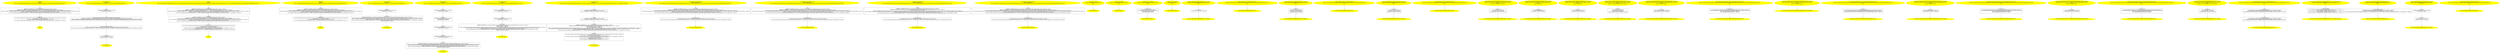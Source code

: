 /* @generated */
digraph cfg {
"bar#13629960763458822780.27859d4aca4c920a20241f1b78082005_1" [label="1: Start bar\nFormals: \nLocals:  func:bar::lambda_shared_lambda_lambda1.cpp:9:15 0$?%__sil_tmpSIL_materialize_temp__n$5:bar::lambda_shared_lambda_lambda1.cpp:9:15 \n  " color=yellow style=filled]
	

	 "bar#13629960763458822780.27859d4aca4c920a20241f1b78082005_1" -> "bar#13629960763458822780.27859d4aca4c920a20241f1b78082005_4" ;
"bar#13629960763458822780.27859d4aca4c920a20241f1b78082005_2" [label="2: Exit bar \n  " color=yellow style=filled]
	

"bar#13629960763458822780.27859d4aca4c920a20241f1b78082005_3" [label="3:  Return Stmt \n   n$1=_fun_bar::lambda_shared_lambda_lambda1.cpp:9:15::operator()(&func:bar::lambda_shared_lambda_lambda1.cpp:9:15&) [line 13, column 14]\n  *&return:int=(7 / n$1) [line 13, column 3]\n  _=*&func:bar::lambda_shared_lambda_lambda1.cpp:9:15 [line 13, column 19]\n  n$3=_fun_bar::lambda_shared_lambda_lambda1.cpp:9:15::~(&func:bar::lambda_shared_lambda_lambda1.cpp:9:15*) injected [line 13, column 19]\n " shape="box"]
	

	 "bar#13629960763458822780.27859d4aca4c920a20241f1b78082005_3" -> "bar#13629960763458822780.27859d4aca4c920a20241f1b78082005_2" ;
"bar#13629960763458822780.27859d4aca4c920a20241f1b78082005_4" [label="4:  DeclStmt \n   VARIABLE_DECLARED(func:bar::lambda_shared_lambda_lambda1.cpp:9:15); [line 9, column 3]\n  VARIABLE_DECLARED(0$?%__sil_tmpSIL_materialize_temp__n$5:bar::lambda_shared_lambda_lambda1.cpp:9:15); [line 9, column 15]\n  *&0$?%__sil_tmpSIL_materialize_temp__n$5:bar::lambda_shared_lambda_lambda1.cpp:9:15=(_fun_bar::lambda_shared_lambda_lambda1.cpp:9:15::operator()) [line 9, column 15]\n  n$9=_fun_bar::lambda_shared_lambda_lambda1.cpp:9:15::(&func:bar::lambda_shared_lambda_lambda1.cpp:9:15*,&0$?%__sil_tmpSIL_materialize_temp__n$5:bar::lambda_shared_lambda_lambda1.cpp:9:15&) [line 9, column 15]\n  _=*&0$?%__sil_tmpSIL_materialize_temp__n$5:bar::lambda_shared_lambda_lambda1.cpp:9:15 [line 12, column 3]\n  n$7=_fun_bar::lambda_shared_lambda_lambda1.cpp:9:15::~(&0$?%__sil_tmpSIL_materialize_temp__n$5:bar::lambda_shared_lambda_lambda1.cpp:9:15*) injected [line 12, column 3]\n " shape="box"]
	

	 "bar#13629960763458822780.27859d4aca4c920a20241f1b78082005_4" -> "bar#13629960763458822780.27859d4aca4c920a20241f1b78082005_3" ;
"capture_by_ref#4375601249296069049.1d794578c048d96b25fb1e90dbaa8225_1" [label="1: Start capture_by_ref\nFormals: \nLocals:  0$?%__sil_tmpSIL_materialize_temp__n$1:capture_by_ref::lambda_shared_lambda_lambda1.cpp:36:3 x:int \n  " color=yellow style=filled]
	

	 "capture_by_ref#4375601249296069049.1d794578c048d96b25fb1e90dbaa8225_1" -> "capture_by_ref#4375601249296069049.1d794578c048d96b25fb1e90dbaa8225_6" ;
"capture_by_ref#4375601249296069049.1d794578c048d96b25fb1e90dbaa8225_2" [label="2: Exit capture_by_ref \n  " color=yellow style=filled]
	

"capture_by_ref#4375601249296069049.1d794578c048d96b25fb1e90dbaa8225_3" [label="3:  Return Stmt \n   n$0=*&x:int [line 37, column 10]\n  *&return:int=n$0 [line 37, column 3]\n " shape="box"]
	

	 "capture_by_ref#4375601249296069049.1d794578c048d96b25fb1e90dbaa8225_3" -> "capture_by_ref#4375601249296069049.1d794578c048d96b25fb1e90dbaa8225_2" ;
"capture_by_ref#4375601249296069049.1d794578c048d96b25fb1e90dbaa8225_4" [label="4:  Destruction(temporaries cleanup) \n   _=*&0$?%__sil_tmpSIL_materialize_temp__n$1:capture_by_ref::lambda_shared_lambda_lambda1.cpp:36:3 [line 36, column 19]\n  n$3=_fun_capture_by_ref::lambda_shared_lambda_lambda1.cpp:36:3::~(&0$?%__sil_tmpSIL_materialize_temp__n$1:capture_by_ref::lambda_shared_lambda_lambda1.cpp:36:3*) injected [line 36, column 19]\n " shape="box"]
	

	 "capture_by_ref#4375601249296069049.1d794578c048d96b25fb1e90dbaa8225_4" -> "capture_by_ref#4375601249296069049.1d794578c048d96b25fb1e90dbaa8225_3" ;
"capture_by_ref#4375601249296069049.1d794578c048d96b25fb1e90dbaa8225_5" [label="5:  Call _fun_capture_by_ref::lambda_shared_lambda_lambda1.cpp:36:3::operator() \n   VARIABLE_DECLARED(0$?%__sil_tmpSIL_materialize_temp__n$1:capture_by_ref::lambda_shared_lambda_lambda1.cpp:36:3); [line 36, column 3]\n  *&0$?%__sil_tmpSIL_materialize_temp__n$1:capture_by_ref::lambda_shared_lambda_lambda1.cpp:36:3=(_fun_capture_by_ref::lambda_shared_lambda_lambda1.cpp:36:3::operator(),&x) [line 36, column 3]\n  n$6=_fun_capture_by_ref::lambda_shared_lambda_lambda1.cpp:36:3::operator()(&0$?%__sil_tmpSIL_materialize_temp__n$1:capture_by_ref::lambda_shared_lambda_lambda1.cpp:36:3&) [line 36, column 3]\n " shape="box"]
	

	 "capture_by_ref#4375601249296069049.1d794578c048d96b25fb1e90dbaa8225_5" -> "capture_by_ref#4375601249296069049.1d794578c048d96b25fb1e90dbaa8225_4" ;
"capture_by_ref#4375601249296069049.1d794578c048d96b25fb1e90dbaa8225_6" [label="6:  DeclStmt \n   VARIABLE_DECLARED(x:int); [line 35, column 3]\n  *&x:int=0 [line 35, column 3]\n " shape="box"]
	

	 "capture_by_ref#4375601249296069049.1d794578c048d96b25fb1e90dbaa8225_6" -> "capture_by_ref#4375601249296069049.1d794578c048d96b25fb1e90dbaa8225_5" ;
"foo#972162870672026475.86d7db357d6a36081d09067fb38ce85e_1" [label="1: Start foo\nFormals: \nLocals:  y:foo::lambda_shared_lambda_lambda1.cpp:18:12 0$?%__sil_tmpSIL_materialize_temp__n$7:foo::lambda_shared_lambda_lambda1.cpp:18:12 unused:foo::lambda_shared_lambda_lambda1.cpp:17:17 0$?%__sil_tmpSIL_materialize_temp__n$12:foo::lambda_shared_lambda_lambda1.cpp:17:17 \n  " color=yellow style=filled]
	

	 "foo#972162870672026475.86d7db357d6a36081d09067fb38ce85e_1" -> "foo#972162870672026475.86d7db357d6a36081d09067fb38ce85e_5" ;
"foo#972162870672026475.86d7db357d6a36081d09067fb38ce85e_2" [label="2: Exit foo \n  " color=yellow style=filled]
	

"foo#972162870672026475.86d7db357d6a36081d09067fb38ce85e_3" [label="3:  Return Stmt \n   n$1=_fun_foo::lambda_shared_lambda_lambda1.cpp:18:12::operator()(&y:foo::lambda_shared_lambda_lambda1.cpp:18:12&,3:int) [line 19, column 19]\n  *&return:int=(5 / (4 - n$1)) [line 19, column 3]\n  _=*&y:foo::lambda_shared_lambda_lambda1.cpp:18:12 [line 19, column 23]\n  n$3=_fun_foo::lambda_shared_lambda_lambda1.cpp:18:12::~(&y:foo::lambda_shared_lambda_lambda1.cpp:18:12*) injected [line 19, column 23]\n  _=*&unused:foo::lambda_shared_lambda_lambda1.cpp:17:17 [line 19, column 23]\n  n$5=_fun_foo::lambda_shared_lambda_lambda1.cpp:17:17::~(&unused:foo::lambda_shared_lambda_lambda1.cpp:17:17*) injected [line 19, column 23]\n " shape="box"]
	

	 "foo#972162870672026475.86d7db357d6a36081d09067fb38ce85e_3" -> "foo#972162870672026475.86d7db357d6a36081d09067fb38ce85e_2" ;
"foo#972162870672026475.86d7db357d6a36081d09067fb38ce85e_4" [label="4:  DeclStmt \n   VARIABLE_DECLARED(y:foo::lambda_shared_lambda_lambda1.cpp:18:12); [line 18, column 3]\n  VARIABLE_DECLARED(0$?%__sil_tmpSIL_materialize_temp__n$7:foo::lambda_shared_lambda_lambda1.cpp:18:12); [line 18, column 12]\n  *&0$?%__sil_tmpSIL_materialize_temp__n$7:foo::lambda_shared_lambda_lambda1.cpp:18:12=(_fun_foo::lambda_shared_lambda_lambda1.cpp:18:12::operator()) [line 18, column 12]\n  n$11=_fun_foo::lambda_shared_lambda_lambda1.cpp:18:12::(&y:foo::lambda_shared_lambda_lambda1.cpp:18:12*,&0$?%__sil_tmpSIL_materialize_temp__n$7:foo::lambda_shared_lambda_lambda1.cpp:18:12&) [line 18, column 12]\n  _=*&0$?%__sil_tmpSIL_materialize_temp__n$7:foo::lambda_shared_lambda_lambda1.cpp:18:12 [line 18, column 36]\n  n$9=_fun_foo::lambda_shared_lambda_lambda1.cpp:18:12::~(&0$?%__sil_tmpSIL_materialize_temp__n$7:foo::lambda_shared_lambda_lambda1.cpp:18:12*) injected [line 18, column 36]\n " shape="box"]
	

	 "foo#972162870672026475.86d7db357d6a36081d09067fb38ce85e_4" -> "foo#972162870672026475.86d7db357d6a36081d09067fb38ce85e_3" ;
"foo#972162870672026475.86d7db357d6a36081d09067fb38ce85e_5" [label="5:  DeclStmt \n   VARIABLE_DECLARED(unused:foo::lambda_shared_lambda_lambda1.cpp:17:17); [line 17, column 3]\n  VARIABLE_DECLARED(0$?%__sil_tmpSIL_materialize_temp__n$12:foo::lambda_shared_lambda_lambda1.cpp:17:17); [line 17, column 17]\n  *&0$?%__sil_tmpSIL_materialize_temp__n$12:foo::lambda_shared_lambda_lambda1.cpp:17:17=(_fun_foo::lambda_shared_lambda_lambda1.cpp:17:17::operator()) [line 17, column 17]\n  n$16=_fun_foo::lambda_shared_lambda_lambda1.cpp:17:17::(&unused:foo::lambda_shared_lambda_lambda1.cpp:17:17*,&0$?%__sil_tmpSIL_materialize_temp__n$12:foo::lambda_shared_lambda_lambda1.cpp:17:17&) [line 17, column 17]\n  _=*&0$?%__sil_tmpSIL_materialize_temp__n$12:foo::lambda_shared_lambda_lambda1.cpp:17:17 [line 17, column 38]\n  n$14=_fun_foo::lambda_shared_lambda_lambda1.cpp:17:17::~(&0$?%__sil_tmpSIL_materialize_temp__n$12:foo::lambda_shared_lambda_lambda1.cpp:17:17*) injected [line 17, column 38]\n " shape="box"]
	

	 "foo#972162870672026475.86d7db357d6a36081d09067fb38ce85e_5" -> "foo#972162870672026475.86d7db357d6a36081d09067fb38ce85e_4" ;
"fooOK#5521302935427608539.9c36ec052efdd50972817d895666852a_1" [label="1: Start fooOK\nFormals: \nLocals:  y:fooOK::lambda_shared_lambda_lambda1.cpp:24:12 0$?%__sil_tmpSIL_materialize_temp__n$5:fooOK::lambda_shared_lambda_lambda1.cpp:24:12 \n  " color=yellow style=filled]
	

	 "fooOK#5521302935427608539.9c36ec052efdd50972817d895666852a_1" -> "fooOK#5521302935427608539.9c36ec052efdd50972817d895666852a_4" ;
"fooOK#5521302935427608539.9c36ec052efdd50972817d895666852a_2" [label="2: Exit fooOK \n  " color=yellow style=filled]
	

"fooOK#5521302935427608539.9c36ec052efdd50972817d895666852a_3" [label="3:  Return Stmt \n   n$1=_fun_fooOK::lambda_shared_lambda_lambda1.cpp:24:12::operator()(&y:fooOK::lambda_shared_lambda_lambda1.cpp:24:12&,3:int) [line 25, column 19]\n  *&return:int=(5 / (4 - n$1)) [line 25, column 3]\n  _=*&y:fooOK::lambda_shared_lambda_lambda1.cpp:24:12 [line 25, column 23]\n  n$3=_fun_fooOK::lambda_shared_lambda_lambda1.cpp:24:12::~(&y:fooOK::lambda_shared_lambda_lambda1.cpp:24:12*) injected [line 25, column 23]\n " shape="box"]
	

	 "fooOK#5521302935427608539.9c36ec052efdd50972817d895666852a_3" -> "fooOK#5521302935427608539.9c36ec052efdd50972817d895666852a_2" ;
"fooOK#5521302935427608539.9c36ec052efdd50972817d895666852a_4" [label="4:  DeclStmt \n   VARIABLE_DECLARED(y:fooOK::lambda_shared_lambda_lambda1.cpp:24:12); [line 24, column 3]\n  VARIABLE_DECLARED(0$?%__sil_tmpSIL_materialize_temp__n$5:fooOK::lambda_shared_lambda_lambda1.cpp:24:12); [line 24, column 12]\n  *&0$?%__sil_tmpSIL_materialize_temp__n$5:fooOK::lambda_shared_lambda_lambda1.cpp:24:12=(_fun_fooOK::lambda_shared_lambda_lambda1.cpp:24:12::operator()) [line 24, column 12]\n  n$9=_fun_fooOK::lambda_shared_lambda_lambda1.cpp:24:12::(&y:fooOK::lambda_shared_lambda_lambda1.cpp:24:12*,&0$?%__sil_tmpSIL_materialize_temp__n$5:fooOK::lambda_shared_lambda_lambda1.cpp:24:12&) [line 24, column 12]\n  _=*&0$?%__sil_tmpSIL_materialize_temp__n$5:fooOK::lambda_shared_lambda_lambda1.cpp:24:12 [line 24, column 36]\n  n$7=_fun_fooOK::lambda_shared_lambda_lambda1.cpp:24:12::~(&0$?%__sil_tmpSIL_materialize_temp__n$5:fooOK::lambda_shared_lambda_lambda1.cpp:24:12*) injected [line 24, column 36]\n " shape="box"]
	

	 "fooOK#5521302935427608539.9c36ec052efdd50972817d895666852a_4" -> "fooOK#5521302935427608539.9c36ec052efdd50972817d895666852a_3" ;
"init_capture1#11582985675627962568.58b9ce334267f411dc5e1c70bd53eb81_1" [label="1: Start init_capture1\nFormals: \nLocals:  0$?%__sil_tmpSIL_materialize_temp__n$0:init_capture1::lambda_shared_lambda_lambda1.cpp:41:10 \n  " color=yellow style=filled]
	

	 "init_capture1#11582985675627962568.58b9ce334267f411dc5e1c70bd53eb81_1" -> "init_capture1#11582985675627962568.58b9ce334267f411dc5e1c70bd53eb81_3" ;
"init_capture1#11582985675627962568.58b9ce334267f411dc5e1c70bd53eb81_2" [label="2: Exit init_capture1 \n  " color=yellow style=filled]
	

"init_capture1#11582985675627962568.58b9ce334267f411dc5e1c70bd53eb81_3" [label="3:  DeclStmt \n   VARIABLE_DECLARED(i:int); [line 41, column 10]\n  *&i:int=0 [line 41, column 10]\n " shape="box"]
	

	 "init_capture1#11582985675627962568.58b9ce334267f411dc5e1c70bd53eb81_3" -> "init_capture1#11582985675627962568.58b9ce334267f411dc5e1c70bd53eb81_4" ;
"init_capture1#11582985675627962568.58b9ce334267f411dc5e1c70bd53eb81_4" [label="4:  Return Stmt \n   VARIABLE_DECLARED(0$?%__sil_tmpSIL_materialize_temp__n$0:init_capture1::lambda_shared_lambda_lambda1.cpp:41:10); [line 41, column 10]\n  *&0$?%__sil_tmpSIL_materialize_temp__n$0:init_capture1::lambda_shared_lambda_lambda1.cpp:41:10=(_fun_init_capture1::lambda_shared_lambda_lambda1.cpp:41:10::operator(),&i) [line 41, column 10]\n  n$5=_fun_init_capture1::lambda_shared_lambda_lambda1.cpp:41:10::operator()(&0$?%__sil_tmpSIL_materialize_temp__n$0:init_capture1::lambda_shared_lambda_lambda1.cpp:41:10&) [line 41, column 10]\n  _=*&0$?%__sil_tmpSIL_materialize_temp__n$0:init_capture1::lambda_shared_lambda_lambda1.cpp:41:10 [line 41, column 34]\n  n$2=_fun_init_capture1::lambda_shared_lambda_lambda1.cpp:41:10::~(&0$?%__sil_tmpSIL_materialize_temp__n$0:init_capture1::lambda_shared_lambda_lambda1.cpp:41:10*) injected [line 41, column 34]\n  *&return:int=n$5 [line 41, column 3]\n " shape="box"]
	

	 "init_capture1#11582985675627962568.58b9ce334267f411dc5e1c70bd53eb81_4" -> "init_capture1#11582985675627962568.58b9ce334267f411dc5e1c70bd53eb81_2" ;
"init_capture2#11582143449720942167.039b5039af3b7807e4b00950523a9f3a_1" [label="1: Start init_capture2\nFormals: \nLocals:  0$?%__sil_tmpSIL_materialize_temp__n$0:init_capture2::lambda_shared_lambda_lambda1.cpp:46:10 i:int \n  " color=yellow style=filled]
	

	 "init_capture2#11582143449720942167.039b5039af3b7807e4b00950523a9f3a_1" -> "init_capture2#11582143449720942167.039b5039af3b7807e4b00950523a9f3a_7" ;
"init_capture2#11582143449720942167.039b5039af3b7807e4b00950523a9f3a_2" [label="2: Exit init_capture2 \n  " color=yellow style=filled]
	

"init_capture2#11582143449720942167.039b5039af3b7807e4b00950523a9f3a_3" [label="3:  DeclStmt \n   VARIABLE_DECLARED(c:int); [line 46, column 10]\n  *&c:int=3 [line 46, column 10]\n " shape="box"]
	

	 "init_capture2#11582143449720942167.039b5039af3b7807e4b00950523a9f3a_3" -> "init_capture2#11582143449720942167.039b5039af3b7807e4b00950523a9f3a_6" ;
"init_capture2#11582143449720942167.039b5039af3b7807e4b00950523a9f3a_4" [label="4:  DeclStmt \n   VARIABLE_DECLARED(b:int); [line 46, column 10]\n  *&b:int=0 [line 46, column 10]\n " shape="box"]
	

	 "init_capture2#11582143449720942167.039b5039af3b7807e4b00950523a9f3a_4" -> "init_capture2#11582143449720942167.039b5039af3b7807e4b00950523a9f3a_3" ;
"init_capture2#11582143449720942167.039b5039af3b7807e4b00950523a9f3a_5" [label="5:  DeclStmt \n   VARIABLE_DECLARED(a:int); [line 46, column 10]\n  n$5=*&i:int [line 46, column 15]\n  *&a:int=n$5 [line 46, column 10]\n " shape="box"]
	

	 "init_capture2#11582143449720942167.039b5039af3b7807e4b00950523a9f3a_5" -> "init_capture2#11582143449720942167.039b5039af3b7807e4b00950523a9f3a_4" ;
"init_capture2#11582143449720942167.039b5039af3b7807e4b00950523a9f3a_6" [label="6:  Return Stmt \n   VARIABLE_DECLARED(0$?%__sil_tmpSIL_materialize_temp__n$0:init_capture2::lambda_shared_lambda_lambda1.cpp:46:10); [line 46, column 10]\n  *&0$?%__sil_tmpSIL_materialize_temp__n$0:init_capture2::lambda_shared_lambda_lambda1.cpp:46:10=(_fun_init_capture2::lambda_shared_lambda_lambda1.cpp:46:10::operator(),&a,&b,&c) [line 46, column 10]\n  n$6=_fun_init_capture2::lambda_shared_lambda_lambda1.cpp:46:10::operator()(&0$?%__sil_tmpSIL_materialize_temp__n$0:init_capture2::lambda_shared_lambda_lambda1.cpp:46:10&) [line 46, column 10]\n  _=*&0$?%__sil_tmpSIL_materialize_temp__n$0:init_capture2::lambda_shared_lambda_lambda1.cpp:46:10 [line 46, column 56]\n  n$2=_fun_init_capture2::lambda_shared_lambda_lambda1.cpp:46:10::~(&0$?%__sil_tmpSIL_materialize_temp__n$0:init_capture2::lambda_shared_lambda_lambda1.cpp:46:10*) injected [line 46, column 56]\n  *&return:int=n$6 [line 46, column 3]\n " shape="box"]
	

	 "init_capture2#11582143449720942167.039b5039af3b7807e4b00950523a9f3a_6" -> "init_capture2#11582143449720942167.039b5039af3b7807e4b00950523a9f3a_2" ;
"init_capture2#11582143449720942167.039b5039af3b7807e4b00950523a9f3a_7" [label="7:  DeclStmt \n   VARIABLE_DECLARED(i:int); [line 45, column 3]\n  *&i:int=0 [line 45, column 3]\n " shape="box"]
	

	 "init_capture2#11582143449720942167.039b5039af3b7807e4b00950523a9f3a_7" -> "init_capture2#11582143449720942167.039b5039af3b7807e4b00950523a9f3a_5" ;
"normal_capture#5533029764254319855.11493b249dddd657790695e287170b84_1" [label="1: Start normal_capture\nFormals: \nLocals:  0$?%__sil_tmpSIL_materialize_temp__n$0:normal_capture::lambda_shared_lambda_lambda1.cpp:31:10 y:int x:int \n  " color=yellow style=filled]
	

	 "normal_capture#5533029764254319855.11493b249dddd657790695e287170b84_1" -> "normal_capture#5533029764254319855.11493b249dddd657790695e287170b84_5" ;
"normal_capture#5533029764254319855.11493b249dddd657790695e287170b84_2" [label="2: Exit normal_capture \n  " color=yellow style=filled]
	

"normal_capture#5533029764254319855.11493b249dddd657790695e287170b84_3" [label="3:  Return Stmt \n   VARIABLE_DECLARED(0$?%__sil_tmpSIL_materialize_temp__n$0:normal_capture::lambda_shared_lambda_lambda1.cpp:31:10); [line 31, column 10]\n  n$6=*&x:int [line 31, column 10]\n  n$5=*&y:int [line 31, column 10]\n  *&0$?%__sil_tmpSIL_materialize_temp__n$0:normal_capture::lambda_shared_lambda_lambda1.cpp:31:10=(_fun_normal_capture::lambda_shared_lambda_lambda1.cpp:31:10::operator(),([by value]n$6 &x:int),([by value]n$5 &y:int)) [line 31, column 10]\n  n$7=_fun_normal_capture::lambda_shared_lambda_lambda1.cpp:31:10::operator()(&0$?%__sil_tmpSIL_materialize_temp__n$0:normal_capture::lambda_shared_lambda_lambda1.cpp:31:10&) [line 31, column 10]\n  _=*&0$?%__sil_tmpSIL_materialize_temp__n$0:normal_capture::lambda_shared_lambda_lambda1.cpp:31:10 [line 31, column 37]\n  n$2=_fun_normal_capture::lambda_shared_lambda_lambda1.cpp:31:10::~(&0$?%__sil_tmpSIL_materialize_temp__n$0:normal_capture::lambda_shared_lambda_lambda1.cpp:31:10*) injected [line 31, column 37]\n  *&return:int=n$7 [line 31, column 3]\n " shape="box"]
	

	 "normal_capture#5533029764254319855.11493b249dddd657790695e287170b84_3" -> "normal_capture#5533029764254319855.11493b249dddd657790695e287170b84_2" ;
"normal_capture#5533029764254319855.11493b249dddd657790695e287170b84_4" [label="4:  DeclStmt \n   VARIABLE_DECLARED(y:int); [line 30, column 3]\n  *&y:int=2 [line 30, column 3]\n " shape="box"]
	

	 "normal_capture#5533029764254319855.11493b249dddd657790695e287170b84_4" -> "normal_capture#5533029764254319855.11493b249dddd657790695e287170b84_3" ;
"normal_capture#5533029764254319855.11493b249dddd657790695e287170b84_5" [label="5:  DeclStmt \n   VARIABLE_DECLARED(x:int); [line 29, column 3]\n  *&x:int=1 [line 29, column 3]\n " shape="box"]
	

	 "normal_capture#5533029764254319855.11493b249dddd657790695e287170b84_5" -> "normal_capture#5533029764254319855.11493b249dddd657790695e287170b84_4" ;
"struct_capture#7773507847510274281.f3db763dc0b20b24ec397f7802254c90_1" [label="1: Start struct_capture\nFormals: \nLocals:  f:struct_capture::lambda_shared_lambda_lambda1.cpp:77:12 0$?%__sil_tmpSIL_materialize_temp__n$9:struct_capture::lambda_shared_lambda_lambda1.cpp:77:12 y:SomeStruct x:SomeStruct \n  " color=yellow style=filled]
	

	 "struct_capture#7773507847510274281.f3db763dc0b20b24ec397f7802254c90_1" -> "struct_capture#7773507847510274281.f3db763dc0b20b24ec397f7802254c90_6" ;
"struct_capture#7773507847510274281.f3db763dc0b20b24ec397f7802254c90_2" [label="2: Exit struct_capture \n  " color=yellow style=filled]
	

"struct_capture#7773507847510274281.f3db763dc0b20b24ec397f7802254c90_3" [label="3:  Return Stmt \n   n$1=_fun_struct_capture::lambda_shared_lambda_lambda1.cpp:77:12::operator()(&f:struct_capture::lambda_shared_lambda_lambda1.cpp:77:12&) [line 78, column 10]\n  *&return:int=n$1 [line 78, column 3]\n  _=*&f:struct_capture::lambda_shared_lambda_lambda1.cpp:77:12 [line 78, column 12]\n  n$3=_fun_struct_capture::lambda_shared_lambda_lambda1.cpp:77:12::~(&f:struct_capture::lambda_shared_lambda_lambda1.cpp:77:12*) injected [line 78, column 12]\n  _=*&y:SomeStruct [line 78, column 12]\n  n$5=_fun_SomeStruct::~SomeStruct(&y:SomeStruct*) injected [line 78, column 12]\n  _=*&x:SomeStruct [line 78, column 12]\n  n$7=_fun_SomeStruct::~SomeStruct(&x:SomeStruct*) injected [line 78, column 12]\n " shape="box"]
	

	 "struct_capture#7773507847510274281.f3db763dc0b20b24ec397f7802254c90_3" -> "struct_capture#7773507847510274281.f3db763dc0b20b24ec397f7802254c90_2" ;
"struct_capture#7773507847510274281.f3db763dc0b20b24ec397f7802254c90_4" [label="4:  DeclStmt \n   VARIABLE_DECLARED(f:struct_capture::lambda_shared_lambda_lambda1.cpp:77:12); [line 77, column 3]\n  VARIABLE_DECLARED(0$?%__sil_tmpSIL_materialize_temp__n$9:struct_capture::lambda_shared_lambda_lambda1.cpp:77:12); [line 77, column 12]\n  n$14=*&x:SomeStruct [line 77, column 12]\n  n$13=*&y:SomeStruct [line 77, column 12]\n  *&0$?%__sil_tmpSIL_materialize_temp__n$9:struct_capture::lambda_shared_lambda_lambda1.cpp:77:12=(_fun_struct_capture::lambda_shared_lambda_lambda1.cpp:77:12::operator(),([by value]n$14 &x:SomeStruct),([by value]n$13 &y:SomeStruct)) [line 77, column 12]\n  n$15=_fun_struct_capture::lambda_shared_lambda_lambda1.cpp:77:12::(&f:struct_capture::lambda_shared_lambda_lambda1.cpp:77:12*,&0$?%__sil_tmpSIL_materialize_temp__n$9:struct_capture::lambda_shared_lambda_lambda1.cpp:77:12&) [line 77, column 12]\n  _=*&0$?%__sil_tmpSIL_materialize_temp__n$9:struct_capture::lambda_shared_lambda_lambda1.cpp:77:12 [line 77, column 41]\n  n$11=_fun_struct_capture::lambda_shared_lambda_lambda1.cpp:77:12::~(&0$?%__sil_tmpSIL_materialize_temp__n$9:struct_capture::lambda_shared_lambda_lambda1.cpp:77:12*) injected [line 77, column 41]\n " shape="box"]
	

	 "struct_capture#7773507847510274281.f3db763dc0b20b24ec397f7802254c90_4" -> "struct_capture#7773507847510274281.f3db763dc0b20b24ec397f7802254c90_3" ;
"struct_capture#7773507847510274281.f3db763dc0b20b24ec397f7802254c90_5" [label="5:  DeclStmt \n   VARIABLE_DECLARED(y:SomeStruct); [line 76, column 3]\n  n$16=_fun_SomeStruct::SomeStruct(&y:SomeStruct*) [line 76, column 14]\n " shape="box"]
	

	 "struct_capture#7773507847510274281.f3db763dc0b20b24ec397f7802254c90_5" -> "struct_capture#7773507847510274281.f3db763dc0b20b24ec397f7802254c90_4" ;
"struct_capture#7773507847510274281.f3db763dc0b20b24ec397f7802254c90_6" [label="6:  DeclStmt \n   VARIABLE_DECLARED(x:SomeStruct); [line 75, column 3]\n  n$17=_fun_SomeStruct::SomeStruct(&x:SomeStruct*) [line 75, column 14]\n " shape="box"]
	

	 "struct_capture#7773507847510274281.f3db763dc0b20b24ec397f7802254c90_6" -> "struct_capture#7773507847510274281.f3db763dc0b20b24ec397f7802254c90_5" ;
"capture_this_explicit#Capture#(13194085360619722149).2dba35a78268b10ad413414cc832a8f0_1" [label="1: Start Capture::capture_this_explicit\nFormals:  this:Capture*\nLocals:  lambda:Capture::capture_this_explicit::lambda_shared_lambda_lambda1.cpp:51:19 0$?%__sil_tmpSIL_materialize_temp__n$3:Capture::capture_this_explicit::lambda_shared_lambda_lambda1.cpp:51:19 \n  " color=yellow style=filled]
	

	 "capture_this_explicit#Capture#(13194085360619722149).2dba35a78268b10ad413414cc832a8f0_1" -> "capture_this_explicit#Capture#(13194085360619722149).2dba35a78268b10ad413414cc832a8f0_4" ;
"capture_this_explicit#Capture#(13194085360619722149).2dba35a78268b10ad413414cc832a8f0_2" [label="2: Exit Capture::capture_this_explicit \n  " color=yellow style=filled]
	

"capture_this_explicit#Capture#(13194085360619722149).2dba35a78268b10ad413414cc832a8f0_3" [label="3:  Destruction(Scope) \n   _=*&lambda:Capture::capture_this_explicit::lambda_shared_lambda_lambda1.cpp:51:19 [line 52, column 3]\n  n$1=_fun_Capture::capture_this_explicit::lambda_shared_lambda_lambda1.cpp:51:19::~(&lambda:Capture::capture_this_explicit::lambda_shared_lambda_lambda1.cpp:51:19*) injected [line 52, column 3]\n " shape="box"]
	

	 "capture_this_explicit#Capture#(13194085360619722149).2dba35a78268b10ad413414cc832a8f0_3" -> "capture_this_explicit#Capture#(13194085360619722149).2dba35a78268b10ad413414cc832a8f0_2" ;
"capture_this_explicit#Capture#(13194085360619722149).2dba35a78268b10ad413414cc832a8f0_4" [label="4:  DeclStmt \n   VARIABLE_DECLARED(lambda:Capture::capture_this_explicit::lambda_shared_lambda_lambda1.cpp:51:19); [line 51, column 5]\n  VARIABLE_DECLARED(0$?%__sil_tmpSIL_materialize_temp__n$3:Capture::capture_this_explicit::lambda_shared_lambda_lambda1.cpp:51:19); [line 51, column 19]\n  *&0$?%__sil_tmpSIL_materialize_temp__n$3:Capture::capture_this_explicit::lambda_shared_lambda_lambda1.cpp:51:19=(_fun_Capture::capture_this_explicit::lambda_shared_lambda_lambda1.cpp:51:19::operator(),&this) [line 51, column 19]\n  n$7=_fun_Capture::capture_this_explicit::lambda_shared_lambda_lambda1.cpp:51:19::(&lambda:Capture::capture_this_explicit::lambda_shared_lambda_lambda1.cpp:51:19*,&0$?%__sil_tmpSIL_materialize_temp__n$3:Capture::capture_this_explicit::lambda_shared_lambda_lambda1.cpp:51:19&) [line 51, column 19]\n  _=*&0$?%__sil_tmpSIL_materialize_temp__n$3:Capture::capture_this_explicit::lambda_shared_lambda_lambda1.cpp:51:19 [line 51, column 43]\n  n$5=_fun_Capture::capture_this_explicit::lambda_shared_lambda_lambda1.cpp:51:19::~(&0$?%__sil_tmpSIL_materialize_temp__n$3:Capture::capture_this_explicit::lambda_shared_lambda_lambda1.cpp:51:19*) injected [line 51, column 43]\n " shape="box"]
	

	 "capture_this_explicit#Capture#(13194085360619722149).2dba35a78268b10ad413414cc832a8f0_4" -> "capture_this_explicit#Capture#(13194085360619722149).2dba35a78268b10ad413414cc832a8f0_3" ;
"capture_this_with_auto#Capture#(15696525048884093218).38be242109186a45cc282c38962c68e2_1" [label="1: Start Capture::capture_this_with_auto\nFormals:  this:Capture*\nLocals:  lambda:Capture::capture_this_with_auto::lambda_shared_lambda_lambda1.cpp:65:19 0$?%__sil_tmpSIL_materialize_temp__n$3:Capture::capture_this_with_auto::lambda_shared_lambda_lambda1.cpp:65:19 \n  " color=yellow style=filled]
	

	 "capture_this_with_auto#Capture#(15696525048884093218).38be242109186a45cc282c38962c68e2_1" -> "capture_this_with_auto#Capture#(15696525048884093218).38be242109186a45cc282c38962c68e2_4" ;
"capture_this_with_auto#Capture#(15696525048884093218).38be242109186a45cc282c38962c68e2_2" [label="2: Exit Capture::capture_this_with_auto \n  " color=yellow style=filled]
	

"capture_this_with_auto#Capture#(15696525048884093218).38be242109186a45cc282c38962c68e2_3" [label="3:  Destruction(Scope) \n   _=*&lambda:Capture::capture_this_with_auto::lambda_shared_lambda_lambda1.cpp:65:19 [line 66, column 3]\n  n$1=_fun_Capture::capture_this_with_auto::lambda_shared_lambda_lambda1.cpp:65:19::~(&lambda:Capture::capture_this_with_auto::lambda_shared_lambda_lambda1.cpp:65:19*) injected [line 66, column 3]\n " shape="box"]
	

	 "capture_this_with_auto#Capture#(15696525048884093218).38be242109186a45cc282c38962c68e2_3" -> "capture_this_with_auto#Capture#(15696525048884093218).38be242109186a45cc282c38962c68e2_2" ;
"capture_this_with_auto#Capture#(15696525048884093218).38be242109186a45cc282c38962c68e2_4" [label="4:  DeclStmt \n   VARIABLE_DECLARED(lambda:Capture::capture_this_with_auto::lambda_shared_lambda_lambda1.cpp:65:19); [line 65, column 5]\n  VARIABLE_DECLARED(0$?%__sil_tmpSIL_materialize_temp__n$3:Capture::capture_this_with_auto::lambda_shared_lambda_lambda1.cpp:65:19); [line 65, column 19]\n  *&0$?%__sil_tmpSIL_materialize_temp__n$3:Capture::capture_this_with_auto::lambda_shared_lambda_lambda1.cpp:65:19=(_fun_Capture::capture_this_with_auto::lambda_shared_lambda_lambda1.cpp:65:19::operator(),&this) [line 65, column 19]\n  n$7=_fun_Capture::capture_this_with_auto::lambda_shared_lambda_lambda1.cpp:65:19::(&lambda:Capture::capture_this_with_auto::lambda_shared_lambda_lambda1.cpp:65:19*,&0$?%__sil_tmpSIL_materialize_temp__n$3:Capture::capture_this_with_auto::lambda_shared_lambda_lambda1.cpp:65:19&) [line 65, column 19]\n  _=*&0$?%__sil_tmpSIL_materialize_temp__n$3:Capture::capture_this_with_auto::lambda_shared_lambda_lambda1.cpp:65:19 [line 65, column 40]\n  n$5=_fun_Capture::capture_this_with_auto::lambda_shared_lambda_lambda1.cpp:65:19::~(&0$?%__sil_tmpSIL_materialize_temp__n$3:Capture::capture_this_with_auto::lambda_shared_lambda_lambda1.cpp:65:19*) injected [line 65, column 40]\n " shape="box"]
	

	 "capture_this_with_auto#Capture#(15696525048884093218).38be242109186a45cc282c38962c68e2_4" -> "capture_this_with_auto#Capture#(15696525048884093218).38be242109186a45cc282c38962c68e2_3" ;
"capture_star_this#Capture#(2506493005619132138).63fd6aa2a7efbd48dc1a62c0c2bd2161_1" [label="1: Start Capture::capture_star_this\nFormals:  this:Capture*\nLocals:  lambda:Capture::capture_star_this::lambda_shared_lambda_lambda1.cpp:55:19 0$?%__sil_tmpSIL_materialize_temp__n$3:Capture::capture_star_this::lambda_shared_lambda_lambda1.cpp:55:19 \n  " color=yellow style=filled]
	

	 "capture_star_this#Capture#(2506493005619132138).63fd6aa2a7efbd48dc1a62c0c2bd2161_1" -> "capture_star_this#Capture#(2506493005619132138).63fd6aa2a7efbd48dc1a62c0c2bd2161_4" ;
"capture_star_this#Capture#(2506493005619132138).63fd6aa2a7efbd48dc1a62c0c2bd2161_2" [label="2: Exit Capture::capture_star_this \n  " color=yellow style=filled]
	

"capture_star_this#Capture#(2506493005619132138).63fd6aa2a7efbd48dc1a62c0c2bd2161_3" [label="3:  Destruction(Scope) \n   _=*&lambda:Capture::capture_star_this::lambda_shared_lambda_lambda1.cpp:55:19 [line 58, column 3]\n  n$1=_fun_Capture::capture_star_this::lambda_shared_lambda_lambda1.cpp:55:19::~(&lambda:Capture::capture_star_this::lambda_shared_lambda_lambda1.cpp:55:19*) injected [line 58, column 3]\n " shape="box"]
	

	 "capture_star_this#Capture#(2506493005619132138).63fd6aa2a7efbd48dc1a62c0c2bd2161_3" -> "capture_star_this#Capture#(2506493005619132138).63fd6aa2a7efbd48dc1a62c0c2bd2161_2" ;
"capture_star_this#Capture#(2506493005619132138).63fd6aa2a7efbd48dc1a62c0c2bd2161_4" [label="4:  DeclStmt \n   VARIABLE_DECLARED(lambda:Capture::capture_star_this::lambda_shared_lambda_lambda1.cpp:55:19); [line 55, column 5]\n  VARIABLE_DECLARED(0$?%__sil_tmpSIL_materialize_temp__n$3:Capture::capture_star_this::lambda_shared_lambda_lambda1.cpp:55:19); [line 55, column 19]\n  n$7=*&this:Capture* [line 55, column 19]\n  *&0$?%__sil_tmpSIL_materialize_temp__n$3:Capture::capture_star_this::lambda_shared_lambda_lambda1.cpp:55:19=(_fun_Capture::capture_star_this::lambda_shared_lambda_lambda1.cpp:55:19::operator(),([by value]n$7 &this:Capture*)) [line 55, column 19]\n  n$8=_fun_Capture::capture_star_this::lambda_shared_lambda_lambda1.cpp:55:19::(&lambda:Capture::capture_star_this::lambda_shared_lambda_lambda1.cpp:55:19*,&0$?%__sil_tmpSIL_materialize_temp__n$3:Capture::capture_star_this::lambda_shared_lambda_lambda1.cpp:55:19&) [line 55, column 19]\n  _=*&0$?%__sil_tmpSIL_materialize_temp__n$3:Capture::capture_star_this::lambda_shared_lambda_lambda1.cpp:55:19 [line 57, column 5]\n  n$5=_fun_Capture::capture_star_this::lambda_shared_lambda_lambda1.cpp:55:19::~(&0$?%__sil_tmpSIL_materialize_temp__n$3:Capture::capture_star_this::lambda_shared_lambda_lambda1.cpp:55:19*) injected [line 57, column 5]\n " shape="box"]
	

	 "capture_star_this#Capture#(2506493005619132138).63fd6aa2a7efbd48dc1a62c0c2bd2161_4" -> "capture_star_this#Capture#(2506493005619132138).63fd6aa2a7efbd48dc1a62c0c2bd2161_3" ;
"capture_this_with_equal#Capture#(805776379555510952).ecd73e9a4e2bef0d060a242b61508f10_1" [label="1: Start Capture::capture_this_with_equal\nFormals:  this:Capture*\nLocals:  lambda:Capture::capture_this_with_equal::lambda_shared_lambda_lambda1.cpp:61:19 0$?%__sil_tmpSIL_materialize_temp__n$3:Capture::capture_this_with_equal::lambda_shared_lambda_lambda1.cpp:61:19 \n  " color=yellow style=filled]
	

	 "capture_this_with_equal#Capture#(805776379555510952).ecd73e9a4e2bef0d060a242b61508f10_1" -> "capture_this_with_equal#Capture#(805776379555510952).ecd73e9a4e2bef0d060a242b61508f10_4" ;
"capture_this_with_equal#Capture#(805776379555510952).ecd73e9a4e2bef0d060a242b61508f10_2" [label="2: Exit Capture::capture_this_with_equal \n  " color=yellow style=filled]
	

"capture_this_with_equal#Capture#(805776379555510952).ecd73e9a4e2bef0d060a242b61508f10_3" [label="3:  Destruction(Scope) \n   _=*&lambda:Capture::capture_this_with_equal::lambda_shared_lambda_lambda1.cpp:61:19 [line 62, column 3]\n  n$1=_fun_Capture::capture_this_with_equal::lambda_shared_lambda_lambda1.cpp:61:19::~(&lambda:Capture::capture_this_with_equal::lambda_shared_lambda_lambda1.cpp:61:19*) injected [line 62, column 3]\n " shape="box"]
	

	 "capture_this_with_equal#Capture#(805776379555510952).ecd73e9a4e2bef0d060a242b61508f10_3" -> "capture_this_with_equal#Capture#(805776379555510952).ecd73e9a4e2bef0d060a242b61508f10_2" ;
"capture_this_with_equal#Capture#(805776379555510952).ecd73e9a4e2bef0d060a242b61508f10_4" [label="4:  DeclStmt \n   VARIABLE_DECLARED(lambda:Capture::capture_this_with_equal::lambda_shared_lambda_lambda1.cpp:61:19); [line 61, column 5]\n  VARIABLE_DECLARED(0$?%__sil_tmpSIL_materialize_temp__n$3:Capture::capture_this_with_equal::lambda_shared_lambda_lambda1.cpp:61:19); [line 61, column 19]\n  *&0$?%__sil_tmpSIL_materialize_temp__n$3:Capture::capture_this_with_equal::lambda_shared_lambda_lambda1.cpp:61:19=(_fun_Capture::capture_this_with_equal::lambda_shared_lambda_lambda1.cpp:61:19::operator(),&this) [line 61, column 19]\n  n$7=_fun_Capture::capture_this_with_equal::lambda_shared_lambda_lambda1.cpp:61:19::(&lambda:Capture::capture_this_with_equal::lambda_shared_lambda_lambda1.cpp:61:19*,&0$?%__sil_tmpSIL_materialize_temp__n$3:Capture::capture_this_with_equal::lambda_shared_lambda_lambda1.cpp:61:19&) [line 61, column 19]\n  _=*&0$?%__sil_tmpSIL_materialize_temp__n$3:Capture::capture_this_with_equal::lambda_shared_lambda_lambda1.cpp:61:19 [line 61, column 40]\n  n$5=_fun_Capture::capture_this_with_equal::lambda_shared_lambda_lambda1.cpp:61:19::~(&0$?%__sil_tmpSIL_materialize_temp__n$3:Capture::capture_this_with_equal::lambda_shared_lambda_lambda1.cpp:61:19*) injected [line 61, column 40]\n " shape="box"]
	

	 "capture_this_with_equal#Capture#(805776379555510952).ecd73e9a4e2bef0d060a242b61508f10_4" -> "capture_this_with_equal#Capture#(805776379555510952).ecd73e9a4e2bef0d060a242b61508f10_3" ;
"Capture#Capture#{12117490113068134497|constexpr}.98ffcc03a8acaf01f37e687e09517440_1" [label="1: Start Capture::Capture\nFormals:  this:Capture* __param_0:Capture&\nLocals:  \n  " color=yellow style=filled]
	

	 "Capture#Capture#{12117490113068134497|constexpr}.98ffcc03a8acaf01f37e687e09517440_1" -> "Capture#Capture#{12117490113068134497|constexpr}.98ffcc03a8acaf01f37e687e09517440_2" ;
"Capture#Capture#{12117490113068134497|constexpr}.98ffcc03a8acaf01f37e687e09517440_2" [label="2: Exit Capture::Capture \n  " color=yellow style=filled]
	

"Capture#Capture#{15371931494294124755|constexpr}.9ede96f2e081983279c43accbd64cbd2_1" [label="1: Start Capture::Capture\nFormals:  this:Capture* __param_0:Capture const &\nLocals:  \n  " color=yellow style=filled]
	

	 "Capture#Capture#{15371931494294124755|constexpr}.9ede96f2e081983279c43accbd64cbd2_1" -> "Capture#Capture#{15371931494294124755|constexpr}.9ede96f2e081983279c43accbd64cbd2_2" ;
"Capture#Capture#{15371931494294124755|constexpr}.9ede96f2e081983279c43accbd64cbd2_2" [label="2: Exit Capture::Capture \n  " color=yellow style=filled]
	

"SomeStruct#SomeStruct#{11805166137496297040|constexpr}.1073d62b309830aceab7dd0d11fb9801_1" [label="1: Start SomeStruct::SomeStruct\nFormals:  this:SomeStruct* __param_0:SomeStruct const &\nLocals:  \n  " color=yellow style=filled]
	

	 "SomeStruct#SomeStruct#{11805166137496297040|constexpr}.1073d62b309830aceab7dd0d11fb9801_1" -> "SomeStruct#SomeStruct#{11805166137496297040|constexpr}.1073d62b309830aceab7dd0d11fb9801_3" ;
"SomeStruct#SomeStruct#{11805166137496297040|constexpr}.1073d62b309830aceab7dd0d11fb9801_2" [label="2: Exit SomeStruct::SomeStruct \n  " color=yellow style=filled]
	

"SomeStruct#SomeStruct#{11805166137496297040|constexpr}.1073d62b309830aceab7dd0d11fb9801_3" [label="3:  Constructor Init \n   n$1=*&this:SomeStruct* [line 69, column 8]\n  n$2=*&__param_0:SomeStruct const & [line 69, column 8]\n  n$3=*n$2.f:int [line 69, column 8]\n  *n$1.f:int=n$3 [line 69, column 8]\n " shape="box"]
	

	 "SomeStruct#SomeStruct#{11805166137496297040|constexpr}.1073d62b309830aceab7dd0d11fb9801_3" -> "SomeStruct#SomeStruct#{11805166137496297040|constexpr}.1073d62b309830aceab7dd0d11fb9801_2" ;
"SomeStruct#SomeStruct#{2573478938230069461}.1e11401e11e8aaa8f38010f41863587a_1" [label="1: Start SomeStruct::SomeStruct\nFormals:  this:SomeStruct*\nLocals:  \n  " color=yellow style=filled]
	

	 "SomeStruct#SomeStruct#{2573478938230069461}.1e11401e11e8aaa8f38010f41863587a_1" -> "SomeStruct#SomeStruct#{2573478938230069461}.1e11401e11e8aaa8f38010f41863587a_2" ;
"SomeStruct#SomeStruct#{2573478938230069461}.1e11401e11e8aaa8f38010f41863587a_2" [label="2: Exit SomeStruct::SomeStruct \n  " color=yellow style=filled]
	

"operator()#lambda_shared_lambda_lambda1.cpp:17:17#foo#(10761403337571939980).fc34b2fdd4414d044515387308a2caa2_1" [label="1: Start foo::lambda_shared_lambda_lambda1.cpp:17:17::operator()\nFormals:  this:foo::lambda_shared_lambda_lambda1.cpp:17:17*\nLocals:  \n  " color=yellow style=filled]
	

	 "operator()#lambda_shared_lambda_lambda1.cpp:17:17#foo#(10761403337571939980).fc34b2fdd4414d044515387308a2caa2_1" -> "operator()#lambda_shared_lambda_lambda1.cpp:17:17#foo#(10761403337571939980).fc34b2fdd4414d044515387308a2caa2_3" ;
"operator()#lambda_shared_lambda_lambda1.cpp:17:17#foo#(10761403337571939980).fc34b2fdd4414d044515387308a2caa2_2" [label="2: Exit foo::lambda_shared_lambda_lambda1.cpp:17:17::operator() \n  " color=yellow style=filled]
	

"operator()#lambda_shared_lambda_lambda1.cpp:17:17#foo#(10761403337571939980).fc34b2fdd4414d044515387308a2caa2_3" [label="3:  Return Stmt \n   *&return:int=(1 / 0) [line 17, column 24]\n " shape="box"]
	

	 "operator()#lambda_shared_lambda_lambda1.cpp:17:17#foo#(10761403337571939980).fc34b2fdd4414d044515387308a2caa2_3" -> "operator()#lambda_shared_lambda_lambda1.cpp:17:17#foo#(10761403337571939980).fc34b2fdd4414d044515387308a2caa2_2" ;
"#lambda_shared_lambda_lambda1.cpp:17:17#foo#{18379037134042516079|constexpr}.10ec5a1087f85868c2efc5ca3c13944b_1" [label="1: Start foo::lambda_shared_lambda_lambda1.cpp:17:17::\nFormals:  this:foo::lambda_shared_lambda_lambda1.cpp:17:17* __param_0:foo::lambda_shared_lambda_lambda1.cpp:17:17&\nLocals:  \n  " color=yellow style=filled]
	

	 "#lambda_shared_lambda_lambda1.cpp:17:17#foo#{18379037134042516079|constexpr}.10ec5a1087f85868c2efc5ca3c13944b_1" -> "#lambda_shared_lambda_lambda1.cpp:17:17#foo#{18379037134042516079|constexpr}.10ec5a1087f85868c2efc5ca3c13944b_2" ;
"#lambda_shared_lambda_lambda1.cpp:17:17#foo#{18379037134042516079|constexpr}.10ec5a1087f85868c2efc5ca3c13944b_2" [label="2: Exit foo::lambda_shared_lambda_lambda1.cpp:17:17:: \n  " color=yellow style=filled]
	

"operator()#lambda_shared_lambda_lambda1.cpp:18:12#foo#(8701050879076719020).0d4a964c0bde8f0dc1ee0d35ffa2f29c_1" [label="1: Start foo::lambda_shared_lambda_lambda1.cpp:18:12::operator()\nFormals:  this:foo::lambda_shared_lambda_lambda1.cpp:18:12* i:int\nLocals:  \n  " color=yellow style=filled]
	

	 "operator()#lambda_shared_lambda_lambda1.cpp:18:12#foo#(8701050879076719020).0d4a964c0bde8f0dc1ee0d35ffa2f29c_1" -> "operator()#lambda_shared_lambda_lambda1.cpp:18:12#foo#(8701050879076719020).0d4a964c0bde8f0dc1ee0d35ffa2f29c_3" ;
"operator()#lambda_shared_lambda_lambda1.cpp:18:12#foo#(8701050879076719020).0d4a964c0bde8f0dc1ee0d35ffa2f29c_2" [label="2: Exit foo::lambda_shared_lambda_lambda1.cpp:18:12::operator() \n  " color=yellow style=filled]
	

"operator()#lambda_shared_lambda_lambda1.cpp:18:12#foo#(8701050879076719020).0d4a964c0bde8f0dc1ee0d35ffa2f29c_3" [label="3:  Return Stmt \n   n$0=*&i:int [line 18, column 31]\n  *&i:int=(n$0 + 1) [line 18, column 31]\n  n$1=*&i:int [line 18, column 31]\n  *&return:int=n$1 [line 18, column 24]\n " shape="box"]
	

	 "operator()#lambda_shared_lambda_lambda1.cpp:18:12#foo#(8701050879076719020).0d4a964c0bde8f0dc1ee0d35ffa2f29c_3" -> "operator()#lambda_shared_lambda_lambda1.cpp:18:12#foo#(8701050879076719020).0d4a964c0bde8f0dc1ee0d35ffa2f29c_2" ;
"#lambda_shared_lambda_lambda1.cpp:18:12#foo#{2457771116144546786|constexpr}.c00e98ad40878efac6212763d91f37b3_1" [label="1: Start foo::lambda_shared_lambda_lambda1.cpp:18:12::\nFormals:  this:foo::lambda_shared_lambda_lambda1.cpp:18:12* __param_0:foo::lambda_shared_lambda_lambda1.cpp:18:12&\nLocals:  \n  " color=yellow style=filled]
	

	 "#lambda_shared_lambda_lambda1.cpp:18:12#foo#{2457771116144546786|constexpr}.c00e98ad40878efac6212763d91f37b3_1" -> "#lambda_shared_lambda_lambda1.cpp:18:12#foo#{2457771116144546786|constexpr}.c00e98ad40878efac6212763d91f37b3_2" ;
"#lambda_shared_lambda_lambda1.cpp:18:12#foo#{2457771116144546786|constexpr}.c00e98ad40878efac6212763d91f37b3_2" [label="2: Exit foo::lambda_shared_lambda_lambda1.cpp:18:12:: \n  " color=yellow style=filled]
	

"operator()#lambda_shared_lambda_lambda1.cpp:24:12#fooOK#(3436637400147523223).b3368025c545000668e9fb87b5c89aa4_1" [label="1: Start fooOK::lambda_shared_lambda_lambda1.cpp:24:12::operator()\nFormals:  this:fooOK::lambda_shared_lambda_lambda1.cpp:24:12* i:int\nLocals:  \n  " color=yellow style=filled]
	

	 "operator()#lambda_shared_lambda_lambda1.cpp:24:12#fooOK#(3436637400147523223).b3368025c545000668e9fb87b5c89aa4_1" -> "operator()#lambda_shared_lambda_lambda1.cpp:24:12#fooOK#(3436637400147523223).b3368025c545000668e9fb87b5c89aa4_3" ;
"operator()#lambda_shared_lambda_lambda1.cpp:24:12#fooOK#(3436637400147523223).b3368025c545000668e9fb87b5c89aa4_2" [label="2: Exit fooOK::lambda_shared_lambda_lambda1.cpp:24:12::operator() \n  " color=yellow style=filled]
	

"operator()#lambda_shared_lambda_lambda1.cpp:24:12#fooOK#(3436637400147523223).b3368025c545000668e9fb87b5c89aa4_3" [label="3:  Return Stmt \n   n$0=*&i:int [line 24, column 31]\n  *&i:int=(n$0 + 1) [line 24, column 31]\n  *&return:int=n$0 [line 24, column 24]\n " shape="box"]
	

	 "operator()#lambda_shared_lambda_lambda1.cpp:24:12#fooOK#(3436637400147523223).b3368025c545000668e9fb87b5c89aa4_3" -> "operator()#lambda_shared_lambda_lambda1.cpp:24:12#fooOK#(3436637400147523223).b3368025c545000668e9fb87b5c89aa4_2" ;
"#lambda_shared_lambda_lambda1.cpp:24:12#fooOK#{12805486487749307717|constexpr}.5e8e5a47f663bbae0aeb80a4152608e7_1" [label="1: Start fooOK::lambda_shared_lambda_lambda1.cpp:24:12::\nFormals:  this:fooOK::lambda_shared_lambda_lambda1.cpp:24:12* __param_0:fooOK::lambda_shared_lambda_lambda1.cpp:24:12&\nLocals:  \n  " color=yellow style=filled]
	

	 "#lambda_shared_lambda_lambda1.cpp:24:12#fooOK#{12805486487749307717|constexpr}.5e8e5a47f663bbae0aeb80a4152608e7_1" -> "#lambda_shared_lambda_lambda1.cpp:24:12#fooOK#{12805486487749307717|constexpr}.5e8e5a47f663bbae0aeb80a4152608e7_2" ;
"#lambda_shared_lambda_lambda1.cpp:24:12#fooOK#{12805486487749307717|constexpr}.5e8e5a47f663bbae0aeb80a4152608e7_2" [label="2: Exit fooOK::lambda_shared_lambda_lambda1.cpp:24:12:: \n  " color=yellow style=filled]
	

"operator()#lambda_shared_lambda_lambda1.cpp:31:10#normal_capture#(3336792892144266867).563aa24976a73c4ea364dbb5afa3f73f_1" [label="1: Start normal_capture::lambda_shared_lambda_lambda1.cpp:31:10::operator()\nFormals:  this:normal_capture::lambda_shared_lambda_lambda1.cpp:31:10*\nLocals: \nCaptured:  [by value]x:int [by value]y:int \n  " color=yellow style=filled]
	

	 "operator()#lambda_shared_lambda_lambda1.cpp:31:10#normal_capture#(3336792892144266867).563aa24976a73c4ea364dbb5afa3f73f_1" -> "operator()#lambda_shared_lambda_lambda1.cpp:31:10#normal_capture#(3336792892144266867).563aa24976a73c4ea364dbb5afa3f73f_3" ;
"operator()#lambda_shared_lambda_lambda1.cpp:31:10#normal_capture#(3336792892144266867).563aa24976a73c4ea364dbb5afa3f73f_2" [label="2: Exit normal_capture::lambda_shared_lambda_lambda1.cpp:31:10::operator() \n  " color=yellow style=filled]
	

"operator()#lambda_shared_lambda_lambda1.cpp:31:10#normal_capture#(3336792892144266867).563aa24976a73c4ea364dbb5afa3f73f_3" [label="3:  Return Stmt \n   n$0=*&x:int [line 31, column 28]\n  n$1=*&y:int [line 31, column 32]\n  *&return:int=(n$0 + n$1) [line 31, column 21]\n " shape="box"]
	

	 "operator()#lambda_shared_lambda_lambda1.cpp:31:10#normal_capture#(3336792892144266867).563aa24976a73c4ea364dbb5afa3f73f_3" -> "operator()#lambda_shared_lambda_lambda1.cpp:31:10#normal_capture#(3336792892144266867).563aa24976a73c4ea364dbb5afa3f73f_2" ;
"operator()#lambda_shared_lambda_lambda1.cpp:36:3#capture_by_ref#(17277454583786497390).328aa336808e9a777a5cd630eb1ef54f_1" [label="1: Start capture_by_ref::lambda_shared_lambda_lambda1.cpp:36:3::operator()\nFormals:  this:capture_by_ref::lambda_shared_lambda_lambda1.cpp:36:3*\nLocals: \nCaptured:  [by ref]x:int \n  " color=yellow style=filled]
	

	 "operator()#lambda_shared_lambda_lambda1.cpp:36:3#capture_by_ref#(17277454583786497390).328aa336808e9a777a5cd630eb1ef54f_1" -> "operator()#lambda_shared_lambda_lambda1.cpp:36:3#capture_by_ref#(17277454583786497390).328aa336808e9a777a5cd630eb1ef54f_3" ;
"operator()#lambda_shared_lambda_lambda1.cpp:36:3#capture_by_ref#(17277454583786497390).328aa336808e9a777a5cd630eb1ef54f_2" [label="2: Exit capture_by_ref::lambda_shared_lambda_lambda1.cpp:36:3::operator() \n  " color=yellow style=filled]
	

"operator()#lambda_shared_lambda_lambda1.cpp:36:3#capture_by_ref#(17277454583786497390).328aa336808e9a777a5cd630eb1ef54f_3" [label="3:  UnaryOperator \n   n$0=*&x:int [line 36, column 12]\n  *&x:int=(n$0 + 1) [line 36, column 12]\n " shape="box"]
	

	 "operator()#lambda_shared_lambda_lambda1.cpp:36:3#capture_by_ref#(17277454583786497390).328aa336808e9a777a5cd630eb1ef54f_3" -> "operator()#lambda_shared_lambda_lambda1.cpp:36:3#capture_by_ref#(17277454583786497390).328aa336808e9a777a5cd630eb1ef54f_2" ;
"operator()#lambda_shared_lambda_lambda1.cpp:41:10#init_capture1#(11958159405823124536).c1401fcf3820489850f4deb3dab109ac_1" [label="1: Start init_capture1::lambda_shared_lambda_lambda1.cpp:41:10::operator()\nFormals:  this:init_capture1::lambda_shared_lambda_lambda1.cpp:41:10*\nLocals: \nCaptured:  [by value]i:int \n  " color=yellow style=filled]
	

	 "operator()#lambda_shared_lambda_lambda1.cpp:41:10#init_capture1#(11958159405823124536).c1401fcf3820489850f4deb3dab109ac_1" -> "operator()#lambda_shared_lambda_lambda1.cpp:41:10#init_capture1#(11958159405823124536).c1401fcf3820489850f4deb3dab109ac_3" ;
"operator()#lambda_shared_lambda_lambda1.cpp:41:10#init_capture1#(11958159405823124536).c1401fcf3820489850f4deb3dab109ac_2" [label="2: Exit init_capture1::lambda_shared_lambda_lambda1.cpp:41:10::operator() \n  " color=yellow style=filled]
	

"operator()#lambda_shared_lambda_lambda1.cpp:41:10#init_capture1#(11958159405823124536).c1401fcf3820489850f4deb3dab109ac_3" [label="3:  Return Stmt \n   n$0=*&i:int [line 41, column 29]\n  *&return:int=n$0 [line 41, column 22]\n " shape="box"]
	

	 "operator()#lambda_shared_lambda_lambda1.cpp:41:10#init_capture1#(11958159405823124536).c1401fcf3820489850f4deb3dab109ac_3" -> "operator()#lambda_shared_lambda_lambda1.cpp:41:10#init_capture1#(11958159405823124536).c1401fcf3820489850f4deb3dab109ac_2" ;
"operator()#lambda_shared_lambda_lambda1.cpp:46:10#init_capture2#(10943089228143620310).415a6350451062f52188b6cc908fbf46_1" [label="1: Start init_capture2::lambda_shared_lambda_lambda1.cpp:46:10::operator()\nFormals:  this:init_capture2::lambda_shared_lambda_lambda1.cpp:46:10*\nLocals: \nCaptured:  [by value]a:int [by value]b:int [by value]c:int \n  " color=yellow style=filled]
	

	 "operator()#lambda_shared_lambda_lambda1.cpp:46:10#init_capture2#(10943089228143620310).415a6350451062f52188b6cc908fbf46_1" -> "operator()#lambda_shared_lambda_lambda1.cpp:46:10#init_capture2#(10943089228143620310).415a6350451062f52188b6cc908fbf46_3" ;
"operator()#lambda_shared_lambda_lambda1.cpp:46:10#init_capture2#(10943089228143620310).415a6350451062f52188b6cc908fbf46_2" [label="2: Exit init_capture2::lambda_shared_lambda_lambda1.cpp:46:10::operator() \n  " color=yellow style=filled]
	

"operator()#lambda_shared_lambda_lambda1.cpp:46:10#init_capture2#(10943089228143620310).415a6350451062f52188b6cc908fbf46_3" [label="3:  Return Stmt \n   n$0=*&a:int [line 46, column 43]\n  n$1=*&b:int [line 46, column 47]\n  n$2=*&c:int [line 46, column 51]\n  *&return:int=((n$0 + n$1) + n$2) [line 46, column 36]\n " shape="box"]
	

	 "operator()#lambda_shared_lambda_lambda1.cpp:46:10#init_capture2#(10943089228143620310).415a6350451062f52188b6cc908fbf46_3" -> "operator()#lambda_shared_lambda_lambda1.cpp:46:10#init_capture2#(10943089228143620310).415a6350451062f52188b6cc908fbf46_2" ;
"operator()#lambda_shared_lambda_lambda1.cpp:51:19#capture_this_explicit#Capture#(1084455887557995828.1d62aec1dfb3de86dac2a9a51e124083_1" [label="1: Start Capture::capture_this_explicit::lambda_shared_lambda_lambda1.cpp:51:19::operator()\nFormals:  this:Capture::capture_this_explicit::lambda_shared_lambda_lambda1.cpp:51:19*\nLocals: \nCaptured:  [by ref]this:Capture* \n  " color=yellow style=filled]
	

	 "operator()#lambda_shared_lambda_lambda1.cpp:51:19#capture_this_explicit#Capture#(1084455887557995828.1d62aec1dfb3de86dac2a9a51e124083_1" -> "operator()#lambda_shared_lambda_lambda1.cpp:51:19#capture_this_explicit#Capture#(1084455887557995828.1d62aec1dfb3de86dac2a9a51e124083_3" ;
"operator()#lambda_shared_lambda_lambda1.cpp:51:19#capture_this_explicit#Capture#(1084455887557995828.1d62aec1dfb3de86dac2a9a51e124083_2" [label="2: Exit Capture::capture_this_explicit::lambda_shared_lambda_lambda1.cpp:51:19::operator() \n  " color=yellow style=filled]
	

"operator()#lambda_shared_lambda_lambda1.cpp:51:19#capture_this_explicit#Capture#(1084455887557995828.1d62aec1dfb3de86dac2a9a51e124083_3" [label="3:  Return Stmt \n   n$0=*&this:Capture* [line 51, column 37]\n  *&return:Capture*=n$0 [line 51, column 30]\n " shape="box"]
	

	 "operator()#lambda_shared_lambda_lambda1.cpp:51:19#capture_this_explicit#Capture#(1084455887557995828.1d62aec1dfb3de86dac2a9a51e124083_3" -> "operator()#lambda_shared_lambda_lambda1.cpp:51:19#capture_this_explicit#Capture#(1084455887557995828.1d62aec1dfb3de86dac2a9a51e124083_2" ;
"#lambda_shared_lambda_lambda1.cpp:51:19#capture_this_explicit#Capture#{15581681824770184595|constexp.7bc69d386faff7f8ffc9dc392a5988cf_1" [label="1: Start Capture::capture_this_explicit::lambda_shared_lambda_lambda1.cpp:51:19::\nFormals:  this:Capture::capture_this_explicit::lambda_shared_lambda_lambda1.cpp:51:19* __param_0:Capture::capture_this_explicit::lambda_shared_lambda_lambda1.cpp:51:19&\nLocals:  \n  " color=yellow style=filled]
	

	 "#lambda_shared_lambda_lambda1.cpp:51:19#capture_this_explicit#Capture#{15581681824770184595|constexp.7bc69d386faff7f8ffc9dc392a5988cf_1" -> "#lambda_shared_lambda_lambda1.cpp:51:19#capture_this_explicit#Capture#{15581681824770184595|constexp.7bc69d386faff7f8ffc9dc392a5988cf_3" ;
"#lambda_shared_lambda_lambda1.cpp:51:19#capture_this_explicit#Capture#{15581681824770184595|constexp.7bc69d386faff7f8ffc9dc392a5988cf_2" [label="2: Exit Capture::capture_this_explicit::lambda_shared_lambda_lambda1.cpp:51:19:: \n  " color=yellow style=filled]
	

"#lambda_shared_lambda_lambda1.cpp:51:19#capture_this_explicit#Capture#{15581681824770184595|constexp.7bc69d386faff7f8ffc9dc392a5988cf_3" [label="3:  Constructor Init \n   n$1=*&this:Capture::capture_this_explicit::lambda_shared_lambda_lambda1.cpp:51:19* [line 51, column 19]\n  n$2=*&__param_0:Capture::capture_this_explicit::lambda_shared_lambda_lambda1.cpp:51:19& [line 51, column 19]\n  n$3=*n$2.__anon_field_0:Capture* [line 51, column 19]\n  *n$1.__anon_field_0:Capture*=n$3 [line 51, column 19]\n " shape="box"]
	

	 "#lambda_shared_lambda_lambda1.cpp:51:19#capture_this_explicit#Capture#{15581681824770184595|constexp.7bc69d386faff7f8ffc9dc392a5988cf_3" -> "#lambda_shared_lambda_lambda1.cpp:51:19#capture_this_explicit#Capture#{15581681824770184595|constexp.7bc69d386faff7f8ffc9dc392a5988cf_2" ;
"operator()#lambda_shared_lambda_lambda1.cpp:55:19#capture_star_this#Capture#(11891233366713773989).2f1caaa7509ffca98027857cb192891f_1" [label="1: Start Capture::capture_star_this::lambda_shared_lambda_lambda1.cpp:55:19::operator()\nFormals:  this:Capture::capture_star_this::lambda_shared_lambda_lambda1.cpp:55:19*\nLocals: \nCaptured:  [by value]this:Capture* \n  " color=yellow style=filled]
	

	 "operator()#lambda_shared_lambda_lambda1.cpp:55:19#capture_star_this#Capture#(11891233366713773989).2f1caaa7509ffca98027857cb192891f_1" -> "operator()#lambda_shared_lambda_lambda1.cpp:55:19#capture_star_this#Capture#(11891233366713773989).2f1caaa7509ffca98027857cb192891f_2" ;
"operator()#lambda_shared_lambda_lambda1.cpp:55:19#capture_star_this#Capture#(11891233366713773989).2f1caaa7509ffca98027857cb192891f_2" [label="2: Exit Capture::capture_star_this::lambda_shared_lambda_lambda1.cpp:55:19::operator() \n  " color=yellow style=filled]
	

"#lambda_shared_lambda_lambda1.cpp:55:19#capture_star_this#Capture#{9456129203468966420|constexpr}.524c805f606049237b74db978143df13_1" [label="1: Start Capture::capture_star_this::lambda_shared_lambda_lambda1.cpp:55:19::\nFormals:  this:Capture::capture_star_this::lambda_shared_lambda_lambda1.cpp:55:19* __param_0:Capture::capture_star_this::lambda_shared_lambda_lambda1.cpp:55:19&\nLocals:  \n  " color=yellow style=filled]
	

	 "#lambda_shared_lambda_lambda1.cpp:55:19#capture_star_this#Capture#{9456129203468966420|constexpr}.524c805f606049237b74db978143df13_1" -> "#lambda_shared_lambda_lambda1.cpp:55:19#capture_star_this#Capture#{9456129203468966420|constexpr}.524c805f606049237b74db978143df13_3" ;
"#lambda_shared_lambda_lambda1.cpp:55:19#capture_star_this#Capture#{9456129203468966420|constexpr}.524c805f606049237b74db978143df13_2" [label="2: Exit Capture::capture_star_this::lambda_shared_lambda_lambda1.cpp:55:19:: \n  " color=yellow style=filled]
	

"#lambda_shared_lambda_lambda1.cpp:55:19#capture_star_this#Capture#{9456129203468966420|constexpr}.524c805f606049237b74db978143df13_3" [label="3:  Constructor Init \n   n$1=*&this:Capture::capture_star_this::lambda_shared_lambda_lambda1.cpp:55:19* [line 55, column 19]\n  n$2=*&__param_0:Capture::capture_star_this::lambda_shared_lambda_lambda1.cpp:55:19& [line 55, column 19]\n  n$3=_fun_Capture::Capture(n$1.__anon_field_0:Capture*,n$2.__anon_field_0:Capture&) [line 55, column 19]\n " shape="box"]
	

	 "#lambda_shared_lambda_lambda1.cpp:55:19#capture_star_this#Capture#{9456129203468966420|constexpr}.524c805f606049237b74db978143df13_3" -> "#lambda_shared_lambda_lambda1.cpp:55:19#capture_star_this#Capture#{9456129203468966420|constexpr}.524c805f606049237b74db978143df13_2" ;
"operator()#lambda_shared_lambda_lambda1.cpp:61:19#capture_this_with_equal#Capture#(91082432562742530.b72f197de8f4f60c1d815523b52f3221_1" [label="1: Start Capture::capture_this_with_equal::lambda_shared_lambda_lambda1.cpp:61:19::operator()\nFormals:  this:Capture::capture_this_with_equal::lambda_shared_lambda_lambda1.cpp:61:19*\nLocals: \nCaptured:  [by ref]this:Capture* \n  " color=yellow style=filled]
	

	 "operator()#lambda_shared_lambda_lambda1.cpp:61:19#capture_this_with_equal#Capture#(91082432562742530.b72f197de8f4f60c1d815523b52f3221_1" -> "operator()#lambda_shared_lambda_lambda1.cpp:61:19#capture_this_with_equal#Capture#(91082432562742530.b72f197de8f4f60c1d815523b52f3221_3" ;
"operator()#lambda_shared_lambda_lambda1.cpp:61:19#capture_this_with_equal#Capture#(91082432562742530.b72f197de8f4f60c1d815523b52f3221_2" [label="2: Exit Capture::capture_this_with_equal::lambda_shared_lambda_lambda1.cpp:61:19::operator() \n  " color=yellow style=filled]
	

"operator()#lambda_shared_lambda_lambda1.cpp:61:19#capture_this_with_equal#Capture#(91082432562742530.b72f197de8f4f60c1d815523b52f3221_3" [label="3:  Return Stmt \n   n$0=*&this:Capture* [line 61, column 34]\n  *&return:Capture*=n$0 [line 61, column 27]\n " shape="box"]
	

	 "operator()#lambda_shared_lambda_lambda1.cpp:61:19#capture_this_with_equal#Capture#(91082432562742530.b72f197de8f4f60c1d815523b52f3221_3" -> "operator()#lambda_shared_lambda_lambda1.cpp:61:19#capture_this_with_equal#Capture#(91082432562742530.b72f197de8f4f60c1d815523b52f3221_2" ;
"#lambda_shared_lambda_lambda1.cpp:61:19#capture_this_with_equal#Capture#{16013381636753347826|conste.5c764d68be3baa1f6ef1128e1dbea59f_1" [label="1: Start Capture::capture_this_with_equal::lambda_shared_lambda_lambda1.cpp:61:19::\nFormals:  this:Capture::capture_this_with_equal::lambda_shared_lambda_lambda1.cpp:61:19* __param_0:Capture::capture_this_with_equal::lambda_shared_lambda_lambda1.cpp:61:19&\nLocals:  \n  " color=yellow style=filled]
	

	 "#lambda_shared_lambda_lambda1.cpp:61:19#capture_this_with_equal#Capture#{16013381636753347826|conste.5c764d68be3baa1f6ef1128e1dbea59f_1" -> "#lambda_shared_lambda_lambda1.cpp:61:19#capture_this_with_equal#Capture#{16013381636753347826|conste.5c764d68be3baa1f6ef1128e1dbea59f_3" ;
"#lambda_shared_lambda_lambda1.cpp:61:19#capture_this_with_equal#Capture#{16013381636753347826|conste.5c764d68be3baa1f6ef1128e1dbea59f_2" [label="2: Exit Capture::capture_this_with_equal::lambda_shared_lambda_lambda1.cpp:61:19:: \n  " color=yellow style=filled]
	

"#lambda_shared_lambda_lambda1.cpp:61:19#capture_this_with_equal#Capture#{16013381636753347826|conste.5c764d68be3baa1f6ef1128e1dbea59f_3" [label="3:  Constructor Init \n   n$1=*&this:Capture::capture_this_with_equal::lambda_shared_lambda_lambda1.cpp:61:19* [line 61, column 19]\n  n$2=*&__param_0:Capture::capture_this_with_equal::lambda_shared_lambda_lambda1.cpp:61:19& [line 61, column 19]\n  n$3=*n$2.__anon_field_0:Capture* [line 61, column 19]\n  *n$1.__anon_field_0:Capture*=n$3 [line 61, column 19]\n " shape="box"]
	

	 "#lambda_shared_lambda_lambda1.cpp:61:19#capture_this_with_equal#Capture#{16013381636753347826|conste.5c764d68be3baa1f6ef1128e1dbea59f_3" -> "#lambda_shared_lambda_lambda1.cpp:61:19#capture_this_with_equal#Capture#{16013381636753347826|conste.5c764d68be3baa1f6ef1128e1dbea59f_2" ;
"operator()#lambda_shared_lambda_lambda1.cpp:65:19#capture_this_with_auto#Capture#(476955214552649307.449a23f73c844f26ba0d7a54aef5727e_1" [label="1: Start Capture::capture_this_with_auto::lambda_shared_lambda_lambda1.cpp:65:19::operator()\nFormals:  this:Capture::capture_this_with_auto::lambda_shared_lambda_lambda1.cpp:65:19*\nLocals: \nCaptured:  [by ref]this:Capture* \n  " color=yellow style=filled]
	

	 "operator()#lambda_shared_lambda_lambda1.cpp:65:19#capture_this_with_auto#Capture#(476955214552649307.449a23f73c844f26ba0d7a54aef5727e_1" -> "operator()#lambda_shared_lambda_lambda1.cpp:65:19#capture_this_with_auto#Capture#(476955214552649307.449a23f73c844f26ba0d7a54aef5727e_3" ;
"operator()#lambda_shared_lambda_lambda1.cpp:65:19#capture_this_with_auto#Capture#(476955214552649307.449a23f73c844f26ba0d7a54aef5727e_2" [label="2: Exit Capture::capture_this_with_auto::lambda_shared_lambda_lambda1.cpp:65:19::operator() \n  " color=yellow style=filled]
	

"operator()#lambda_shared_lambda_lambda1.cpp:65:19#capture_this_with_auto#Capture#(476955214552649307.449a23f73c844f26ba0d7a54aef5727e_3" [label="3:  Return Stmt \n   n$0=*&this:Capture* [line 65, column 34]\n  *&return:Capture*=n$0 [line 65, column 27]\n " shape="box"]
	

	 "operator()#lambda_shared_lambda_lambda1.cpp:65:19#capture_this_with_auto#Capture#(476955214552649307.449a23f73c844f26ba0d7a54aef5727e_3" -> "operator()#lambda_shared_lambda_lambda1.cpp:65:19#capture_this_with_auto#Capture#(476955214552649307.449a23f73c844f26ba0d7a54aef5727e_2" ;
"#lambda_shared_lambda_lambda1.cpp:65:19#capture_this_with_auto#Capture#{10854495330849287568|constex.920289afd6e5ecdf220f6692ec06788a_1" [label="1: Start Capture::capture_this_with_auto::lambda_shared_lambda_lambda1.cpp:65:19::\nFormals:  this:Capture::capture_this_with_auto::lambda_shared_lambda_lambda1.cpp:65:19* __param_0:Capture::capture_this_with_auto::lambda_shared_lambda_lambda1.cpp:65:19&\nLocals:  \n  " color=yellow style=filled]
	

	 "#lambda_shared_lambda_lambda1.cpp:65:19#capture_this_with_auto#Capture#{10854495330849287568|constex.920289afd6e5ecdf220f6692ec06788a_1" -> "#lambda_shared_lambda_lambda1.cpp:65:19#capture_this_with_auto#Capture#{10854495330849287568|constex.920289afd6e5ecdf220f6692ec06788a_3" ;
"#lambda_shared_lambda_lambda1.cpp:65:19#capture_this_with_auto#Capture#{10854495330849287568|constex.920289afd6e5ecdf220f6692ec06788a_2" [label="2: Exit Capture::capture_this_with_auto::lambda_shared_lambda_lambda1.cpp:65:19:: \n  " color=yellow style=filled]
	

"#lambda_shared_lambda_lambda1.cpp:65:19#capture_this_with_auto#Capture#{10854495330849287568|constex.920289afd6e5ecdf220f6692ec06788a_3" [label="3:  Constructor Init \n   n$1=*&this:Capture::capture_this_with_auto::lambda_shared_lambda_lambda1.cpp:65:19* [line 65, column 19]\n  n$2=*&__param_0:Capture::capture_this_with_auto::lambda_shared_lambda_lambda1.cpp:65:19& [line 65, column 19]\n  n$3=*n$2.__anon_field_0:Capture* [line 65, column 19]\n  *n$1.__anon_field_0:Capture*=n$3 [line 65, column 19]\n " shape="box"]
	

	 "#lambda_shared_lambda_lambda1.cpp:65:19#capture_this_with_auto#Capture#{10854495330849287568|constex.920289afd6e5ecdf220f6692ec06788a_3" -> "#lambda_shared_lambda_lambda1.cpp:65:19#capture_this_with_auto#Capture#{10854495330849287568|constex.920289afd6e5ecdf220f6692ec06788a_2" ;
"operator()#lambda_shared_lambda_lambda1.cpp:77:12#struct_capture#(3957024350029978205).24bdda6ed01a44c4f20e0211a02e4440_1" [label="1: Start struct_capture::lambda_shared_lambda_lambda1.cpp:77:12::operator()\nFormals:  this:struct_capture::lambda_shared_lambda_lambda1.cpp:77:12*\nLocals: \nCaptured:  [by value]x:SomeStruct [by value]y:SomeStruct \n  " color=yellow style=filled]
	

	 "operator()#lambda_shared_lambda_lambda1.cpp:77:12#struct_capture#(3957024350029978205).24bdda6ed01a44c4f20e0211a02e4440_1" -> "operator()#lambda_shared_lambda_lambda1.cpp:77:12#struct_capture#(3957024350029978205).24bdda6ed01a44c4f20e0211a02e4440_3" ;
"operator()#lambda_shared_lambda_lambda1.cpp:77:12#struct_capture#(3957024350029978205).24bdda6ed01a44c4f20e0211a02e4440_2" [label="2: Exit struct_capture::lambda_shared_lambda_lambda1.cpp:77:12::operator() \n  " color=yellow style=filled]
	

"operator()#lambda_shared_lambda_lambda1.cpp:77:12#struct_capture#(3957024350029978205).24bdda6ed01a44c4f20e0211a02e4440_3" [label="3:  Return Stmt \n   n$0=*&x.f:int [line 77, column 30]\n  n$1=*&y.f:int [line 77, column 36]\n  *&return:int=(n$0 + n$1) [line 77, column 23]\n " shape="box"]
	

	 "operator()#lambda_shared_lambda_lambda1.cpp:77:12#struct_capture#(3957024350029978205).24bdda6ed01a44c4f20e0211a02e4440_3" -> "operator()#lambda_shared_lambda_lambda1.cpp:77:12#struct_capture#(3957024350029978205).24bdda6ed01a44c4f20e0211a02e4440_2" ;
"#lambda_shared_lambda_lambda1.cpp:77:12#struct_capture#{11897634387038574730|constexpr}.496c30dbc77f6f3561a71876edb6137e_1" [label="1: Start struct_capture::lambda_shared_lambda_lambda1.cpp:77:12::\nFormals:  this:struct_capture::lambda_shared_lambda_lambda1.cpp:77:12* __param_0:struct_capture::lambda_shared_lambda_lambda1.cpp:77:12&\nLocals:  \n  " color=yellow style=filled]
	

	 "#lambda_shared_lambda_lambda1.cpp:77:12#struct_capture#{11897634387038574730|constexpr}.496c30dbc77f6f3561a71876edb6137e_1" -> "#lambda_shared_lambda_lambda1.cpp:77:12#struct_capture#{11897634387038574730|constexpr}.496c30dbc77f6f3561a71876edb6137e_4" ;
"#lambda_shared_lambda_lambda1.cpp:77:12#struct_capture#{11897634387038574730|constexpr}.496c30dbc77f6f3561a71876edb6137e_2" [label="2: Exit struct_capture::lambda_shared_lambda_lambda1.cpp:77:12:: \n  " color=yellow style=filled]
	

"#lambda_shared_lambda_lambda1.cpp:77:12#struct_capture#{11897634387038574730|constexpr}.496c30dbc77f6f3561a71876edb6137e_3" [label="3:  Constructor Init \n   n$1=*&this:struct_capture::lambda_shared_lambda_lambda1.cpp:77:12* [line 77, column 12]\n  n$2=*&__param_0:struct_capture::lambda_shared_lambda_lambda1.cpp:77:12& [line 77, column 12]\n  n$3=_fun_SomeStruct::SomeStruct(n$1.__anon_field_1:SomeStruct*,n$2.__anon_field_1:SomeStruct&) [line 77, column 12]\n " shape="box"]
	

	 "#lambda_shared_lambda_lambda1.cpp:77:12#struct_capture#{11897634387038574730|constexpr}.496c30dbc77f6f3561a71876edb6137e_3" -> "#lambda_shared_lambda_lambda1.cpp:77:12#struct_capture#{11897634387038574730|constexpr}.496c30dbc77f6f3561a71876edb6137e_2" ;
"#lambda_shared_lambda_lambda1.cpp:77:12#struct_capture#{11897634387038574730|constexpr}.496c30dbc77f6f3561a71876edb6137e_4" [label="4:  Constructor Init \n   n$4=*&this:struct_capture::lambda_shared_lambda_lambda1.cpp:77:12* [line 77, column 12]\n  n$5=*&__param_0:struct_capture::lambda_shared_lambda_lambda1.cpp:77:12& [line 77, column 12]\n  n$6=_fun_SomeStruct::SomeStruct(n$4.__anon_field_0:SomeStruct*,n$5.__anon_field_0:SomeStruct&) [line 77, column 12]\n " shape="box"]
	

	 "#lambda_shared_lambda_lambda1.cpp:77:12#struct_capture#{11897634387038574730|constexpr}.496c30dbc77f6f3561a71876edb6137e_4" -> "#lambda_shared_lambda_lambda1.cpp:77:12#struct_capture#{11897634387038574730|constexpr}.496c30dbc77f6f3561a71876edb6137e_3" ;
"__infer_inner_destructor_~#lambda_shared_lambda_lambda1.cpp:77:12#struct_capture#(138105074354565016.e6c800e9d586d901864d79972d303d01_1" [label="1: Start struct_capture::lambda_shared_lambda_lambda1.cpp:77:12::__infer_inner_destructor_~\nFormals:  this:struct_capture::lambda_shared_lambda_lambda1.cpp:77:12*\nLocals:  \n  " color=yellow style=filled]
	

	 "__infer_inner_destructor_~#lambda_shared_lambda_lambda1.cpp:77:12#struct_capture#(138105074354565016.e6c800e9d586d901864d79972d303d01_1" -> "__infer_inner_destructor_~#lambda_shared_lambda_lambda1.cpp:77:12#struct_capture#(138105074354565016.e6c800e9d586d901864d79972d303d01_3" ;
"__infer_inner_destructor_~#lambda_shared_lambda_lambda1.cpp:77:12#struct_capture#(138105074354565016.e6c800e9d586d901864d79972d303d01_2" [label="2: Exit struct_capture::lambda_shared_lambda_lambda1.cpp:77:12::__infer_inner_destructor_~ \n  " color=yellow style=filled]
	

"__infer_inner_destructor_~#lambda_shared_lambda_lambda1.cpp:77:12#struct_capture#(138105074354565016.e6c800e9d586d901864d79972d303d01_3" [label="3:  Destruction(fields) \n   n$0=*&this:struct_capture::lambda_shared_lambda_lambda1.cpp:77:12* [line 77, column 12]\n  _=*n$0.__anon_field_1:SomeStruct [line 77, column 12]\n  n$4=_fun_SomeStruct::~SomeStruct(n$0.__anon_field_1:SomeStruct*) injected [line 77, column 12]\n  _=*n$0.__anon_field_0:SomeStruct [line 77, column 12]\n  n$2=_fun_SomeStruct::~SomeStruct(n$0.__anon_field_0:SomeStruct*) injected [line 77, column 12]\n " shape="box"]
	

	 "__infer_inner_destructor_~#lambda_shared_lambda_lambda1.cpp:77:12#struct_capture#(138105074354565016.e6c800e9d586d901864d79972d303d01_3" -> "__infer_inner_destructor_~#lambda_shared_lambda_lambda1.cpp:77:12#struct_capture#(138105074354565016.e6c800e9d586d901864d79972d303d01_2" ;
"~#lambda_shared_lambda_lambda1.cpp:77:12#struct_capture#(13810507435456501647).7325714c5315daf013352ff960c1611b_1" [label="1: Start struct_capture::lambda_shared_lambda_lambda1.cpp:77:12::~\nFormals:  this:struct_capture::lambda_shared_lambda_lambda1.cpp:77:12*\nLocals:  \n  " color=yellow style=filled]
	

	 "~#lambda_shared_lambda_lambda1.cpp:77:12#struct_capture#(13810507435456501647).7325714c5315daf013352ff960c1611b_1" -> "~#lambda_shared_lambda_lambda1.cpp:77:12#struct_capture#(13810507435456501647).7325714c5315daf013352ff960c1611b_3" ;
"~#lambda_shared_lambda_lambda1.cpp:77:12#struct_capture#(13810507435456501647).7325714c5315daf013352ff960c1611b_2" [label="2: Exit struct_capture::lambda_shared_lambda_lambda1.cpp:77:12::~ \n  " color=yellow style=filled]
	

"~#lambda_shared_lambda_lambda1.cpp:77:12#struct_capture#(13810507435456501647).7325714c5315daf013352ff960c1611b_3" [label="3:  Destruction(virtual base) \n   n$0=*&this:struct_capture::lambda_shared_lambda_lambda1.cpp:77:12* [line 77, column 12]\n  _=*n$0:struct_capture::lambda_shared_lambda_lambda1.cpp:77:12 [line 77, column 12]\n  n$2=_fun_struct_capture::lambda_shared_lambda_lambda1.cpp:77:12::__infer_inner_destructor_~(n$0:struct_capture::lambda_shared_lambda_lambda1.cpp:77:12*) injected [line 77, column 12]\n " shape="box"]
	

	 "~#lambda_shared_lambda_lambda1.cpp:77:12#struct_capture#(13810507435456501647).7325714c5315daf013352ff960c1611b_3" -> "~#lambda_shared_lambda_lambda1.cpp:77:12#struct_capture#(13810507435456501647).7325714c5315daf013352ff960c1611b_2" ;
"operator()#lambda_shared_lambda_lambda1.cpp:9:15#bar#(7708532531154088338).ffe36bb5dd46814f3461661fb80e3e06_1" [label="1: Start bar::lambda_shared_lambda_lambda1.cpp:9:15::operator()\nFormals:  this:bar::lambda_shared_lambda_lambda1.cpp:9:15*\nLocals:  i:int \n  " color=yellow style=filled]
	

	 "operator()#lambda_shared_lambda_lambda1.cpp:9:15#bar#(7708532531154088338).ffe36bb5dd46814f3461661fb80e3e06_1" -> "operator()#lambda_shared_lambda_lambda1.cpp:9:15#bar#(7708532531154088338).ffe36bb5dd46814f3461661fb80e3e06_4" ;
"operator()#lambda_shared_lambda_lambda1.cpp:9:15#bar#(7708532531154088338).ffe36bb5dd46814f3461661fb80e3e06_2" [label="2: Exit bar::lambda_shared_lambda_lambda1.cpp:9:15::operator() \n  " color=yellow style=filled]
	

"operator()#lambda_shared_lambda_lambda1.cpp:9:15#bar#(7708532531154088338).ffe36bb5dd46814f3461661fb80e3e06_3" [label="3:  Return Stmt \n   n$0=*&i:int [line 11, column 12]\n  *&return:int=n$0 [line 11, column 5]\n " shape="box"]
	

	 "operator()#lambda_shared_lambda_lambda1.cpp:9:15#bar#(7708532531154088338).ffe36bb5dd46814f3461661fb80e3e06_3" -> "operator()#lambda_shared_lambda_lambda1.cpp:9:15#bar#(7708532531154088338).ffe36bb5dd46814f3461661fb80e3e06_2" ;
"operator()#lambda_shared_lambda_lambda1.cpp:9:15#bar#(7708532531154088338).ffe36bb5dd46814f3461661fb80e3e06_4" [label="4:  DeclStmt \n   VARIABLE_DECLARED(i:int); [line 10, column 5]\n  *&i:int=0 [line 10, column 5]\n " shape="box"]
	

	 "operator()#lambda_shared_lambda_lambda1.cpp:9:15#bar#(7708532531154088338).ffe36bb5dd46814f3461661fb80e3e06_4" -> "operator()#lambda_shared_lambda_lambda1.cpp:9:15#bar#(7708532531154088338).ffe36bb5dd46814f3461661fb80e3e06_3" ;
"#lambda_shared_lambda_lambda1.cpp:9:15#bar#{14892892509482509619|constexpr}.5bfcda53520c9b0fd7d96e5fa8d9b7fe_1" [label="1: Start bar::lambda_shared_lambda_lambda1.cpp:9:15::\nFormals:  this:bar::lambda_shared_lambda_lambda1.cpp:9:15* __param_0:bar::lambda_shared_lambda_lambda1.cpp:9:15&\nLocals:  \n  " color=yellow style=filled]
	

	 "#lambda_shared_lambda_lambda1.cpp:9:15#bar#{14892892509482509619|constexpr}.5bfcda53520c9b0fd7d96e5fa8d9b7fe_1" -> "#lambda_shared_lambda_lambda1.cpp:9:15#bar#{14892892509482509619|constexpr}.5bfcda53520c9b0fd7d96e5fa8d9b7fe_2" ;
"#lambda_shared_lambda_lambda1.cpp:9:15#bar#{14892892509482509619|constexpr}.5bfcda53520c9b0fd7d96e5fa8d9b7fe_2" [label="2: Exit bar::lambda_shared_lambda_lambda1.cpp:9:15:: \n  " color=yellow style=filled]
	

}
